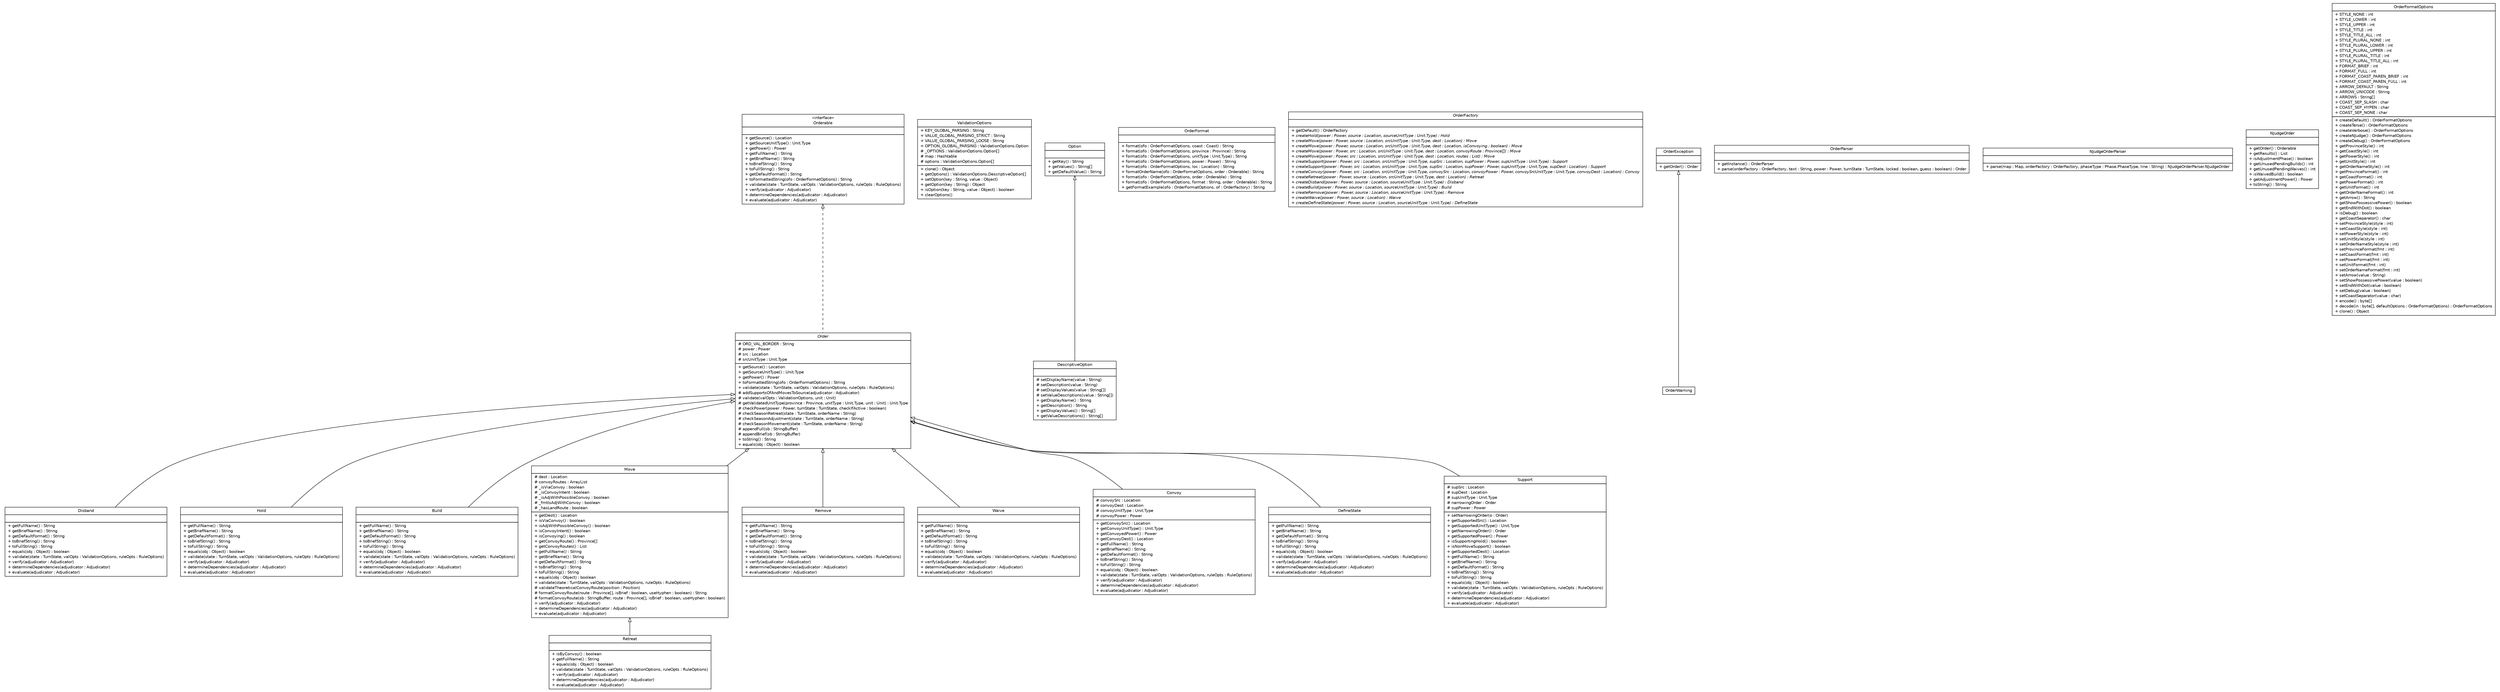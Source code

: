 #!/usr/local/bin/dot
#
# Class diagram 
# Generated by UMLGraph version 5.2 (http://www.umlgraph.org/)
#

digraph G {
	edge [fontname="Helvetica",fontsize=10,labelfontname="Helvetica",labelfontsize=10];
	node [fontname="Helvetica",fontsize=10,shape=plaintext];
	nodesep=0.25;
	ranksep=0.5;
	// dip.order.Disband
	c116 [label=<<table title="dip.order.Disband" border="0" cellborder="1" cellspacing="0" cellpadding="2" port="p" href="./Disband.html">
		<tr><td><table border="0" cellspacing="0" cellpadding="1">
<tr><td align="center" balign="center"> Disband </td></tr>
		</table></td></tr>
		<tr><td><table border="0" cellspacing="0" cellpadding="1">
<tr><td align="left" balign="left">  </td></tr>
		</table></td></tr>
		<tr><td><table border="0" cellspacing="0" cellpadding="1">
<tr><td align="left" balign="left"> + getFullName() : String </td></tr>
<tr><td align="left" balign="left"> + getBriefName() : String </td></tr>
<tr><td align="left" balign="left"> + getDefaultFormat() : String </td></tr>
<tr><td align="left" balign="left"> + toBriefString() : String </td></tr>
<tr><td align="left" balign="left"> + toFullString() : String </td></tr>
<tr><td align="left" balign="left"> + equals(obj : Object) : boolean </td></tr>
<tr><td align="left" balign="left"> + validate(state : TurnState, valOpts : ValidationOptions, ruleOpts : RuleOptions) </td></tr>
<tr><td align="left" balign="left"> + verify(adjudicator : Adjudicator) </td></tr>
<tr><td align="left" balign="left"> + determineDependencies(adjudicator : Adjudicator) </td></tr>
<tr><td align="left" balign="left"> + evaluate(adjudicator : Adjudicator) </td></tr>
		</table></td></tr>
		</table>>, fontname="Helvetica", fontcolor="black", fontsize=10.0];
	// dip.order.ValidationOptions
	c117 [label=<<table title="dip.order.ValidationOptions" border="0" cellborder="1" cellspacing="0" cellpadding="2" port="p" href="./ValidationOptions.html">
		<tr><td><table border="0" cellspacing="0" cellpadding="1">
<tr><td align="center" balign="center"> ValidationOptions </td></tr>
		</table></td></tr>
		<tr><td><table border="0" cellspacing="0" cellpadding="1">
<tr><td align="left" balign="left"> + KEY_GLOBAL_PARSING : String </td></tr>
<tr><td align="left" balign="left"> + VALUE_GLOBAL_PARSING_STRICT : String </td></tr>
<tr><td align="left" balign="left"> + VALUE_GLOBAL_PARSING_LOOSE : String </td></tr>
<tr><td align="left" balign="left"> + OPTION_GLOBAL_PARSING : ValidationOptions.Option </td></tr>
<tr><td align="left" balign="left"> # _OPTIONS : ValidationOptions.Option[] </td></tr>
<tr><td align="left" balign="left"> # map : Hashtable </td></tr>
<tr><td align="left" balign="left"> # options : ValidationOptions.Option[] </td></tr>
		</table></td></tr>
		<tr><td><table border="0" cellspacing="0" cellpadding="1">
<tr><td align="left" balign="left"> + clone() : Object </td></tr>
<tr><td align="left" balign="left"> + getOptions() : ValidationOptions.DescriptiveOption[] </td></tr>
<tr><td align="left" balign="left"> + setOption(key : String, value : Object) </td></tr>
<tr><td align="left" balign="left"> + getOption(key : String) : Object </td></tr>
<tr><td align="left" balign="left"> + isOption(key : String, value : Object) : boolean </td></tr>
<tr><td align="left" balign="left"> + clearOptions() </td></tr>
		</table></td></tr>
		</table>>, fontname="Helvetica", fontcolor="black", fontsize=10.0];
	// dip.order.ValidationOptions.Option
	c118 [label=<<table title="dip.order.ValidationOptions.Option" border="0" cellborder="1" cellspacing="0" cellpadding="2" port="p" href="./ValidationOptions.Option.html">
		<tr><td><table border="0" cellspacing="0" cellpadding="1">
<tr><td align="center" balign="center"> Option </td></tr>
		</table></td></tr>
		<tr><td><table border="0" cellspacing="0" cellpadding="1">
<tr><td align="left" balign="left">  </td></tr>
		</table></td></tr>
		<tr><td><table border="0" cellspacing="0" cellpadding="1">
<tr><td align="left" balign="left"> + getKey() : String </td></tr>
<tr><td align="left" balign="left"> + getValues() : String[] </td></tr>
<tr><td align="left" balign="left"> + getDefaultValue() : String </td></tr>
		</table></td></tr>
		</table>>, fontname="Helvetica", fontcolor="black", fontsize=10.0];
	// dip.order.ValidationOptions.DescriptiveOption
	c119 [label=<<table title="dip.order.ValidationOptions.DescriptiveOption" border="0" cellborder="1" cellspacing="0" cellpadding="2" port="p" href="./ValidationOptions.DescriptiveOption.html">
		<tr><td><table border="0" cellspacing="0" cellpadding="1">
<tr><td align="center" balign="center"> DescriptiveOption </td></tr>
		</table></td></tr>
		<tr><td><table border="0" cellspacing="0" cellpadding="1">
<tr><td align="left" balign="left">  </td></tr>
		</table></td></tr>
		<tr><td><table border="0" cellspacing="0" cellpadding="1">
<tr><td align="left" balign="left"> # setDisplayName(value : String) </td></tr>
<tr><td align="left" balign="left"> # setDescription(value : String) </td></tr>
<tr><td align="left" balign="left"> # setDisplayValues(value : String[]) </td></tr>
<tr><td align="left" balign="left"> # setValueDescriptions(value : String[]) </td></tr>
<tr><td align="left" balign="left"> + getDisplayName() : String </td></tr>
<tr><td align="left" balign="left"> + getDescription() : String </td></tr>
<tr><td align="left" balign="left"> + getDisplayValues() : String[] </td></tr>
<tr><td align="left" balign="left"> + getValueDescriptions() : String[] </td></tr>
		</table></td></tr>
		</table>>, fontname="Helvetica", fontcolor="black", fontsize=10.0];
	// dip.order.OrderFormat
	c120 [label=<<table title="dip.order.OrderFormat" border="0" cellborder="1" cellspacing="0" cellpadding="2" port="p" href="./OrderFormat.html">
		<tr><td><table border="0" cellspacing="0" cellpadding="1">
<tr><td align="center" balign="center"> OrderFormat </td></tr>
		</table></td></tr>
		<tr><td><table border="0" cellspacing="0" cellpadding="1">
<tr><td align="left" balign="left">  </td></tr>
		</table></td></tr>
		<tr><td><table border="0" cellspacing="0" cellpadding="1">
<tr><td align="left" balign="left"> + format(ofo : OrderFormatOptions, coast : Coast) : String </td></tr>
<tr><td align="left" balign="left"> + format(ofo : OrderFormatOptions, province : Province) : String </td></tr>
<tr><td align="left" balign="left"> + format(ofo : OrderFormatOptions, unitType : Unit.Type) : String </td></tr>
<tr><td align="left" balign="left"> + format(ofo : OrderFormatOptions, power : Power) : String </td></tr>
<tr><td align="left" balign="left"> + format(ofo : OrderFormatOptions, loc : Location) : String </td></tr>
<tr><td align="left" balign="left"> + formatOrderName(ofo : OrderFormatOptions, order : Orderable) : String </td></tr>
<tr><td align="left" balign="left"> + format(ofo : OrderFormatOptions, order : Orderable) : String </td></tr>
<tr><td align="left" balign="left"> + format(ofo : OrderFormatOptions, format : String, order : Orderable) : String </td></tr>
<tr><td align="left" balign="left"> + getFormatExample(ofo : OrderFormatOptions, of : OrderFactory) : String </td></tr>
		</table></td></tr>
		</table>>, fontname="Helvetica", fontcolor="black", fontsize=10.0];
	// dip.order.Hold
	c121 [label=<<table title="dip.order.Hold" border="0" cellborder="1" cellspacing="0" cellpadding="2" port="p" href="./Hold.html">
		<tr><td><table border="0" cellspacing="0" cellpadding="1">
<tr><td align="center" balign="center"> Hold </td></tr>
		</table></td></tr>
		<tr><td><table border="0" cellspacing="0" cellpadding="1">
<tr><td align="left" balign="left">  </td></tr>
		</table></td></tr>
		<tr><td><table border="0" cellspacing="0" cellpadding="1">
<tr><td align="left" balign="left"> + getFullName() : String </td></tr>
<tr><td align="left" balign="left"> + getBriefName() : String </td></tr>
<tr><td align="left" balign="left"> + getDefaultFormat() : String </td></tr>
<tr><td align="left" balign="left"> + toBriefString() : String </td></tr>
<tr><td align="left" balign="left"> + toFullString() : String </td></tr>
<tr><td align="left" balign="left"> + equals(obj : Object) : boolean </td></tr>
<tr><td align="left" balign="left"> + validate(state : TurnState, valOpts : ValidationOptions, ruleOpts : RuleOptions) </td></tr>
<tr><td align="left" balign="left"> + verify(adjudicator : Adjudicator) </td></tr>
<tr><td align="left" balign="left"> + determineDependencies(adjudicator : Adjudicator) </td></tr>
<tr><td align="left" balign="left"> + evaluate(adjudicator : Adjudicator) </td></tr>
		</table></td></tr>
		</table>>, fontname="Helvetica", fontcolor="black", fontsize=10.0];
	// dip.order.Order
	c122 [label=<<table title="dip.order.Order" border="0" cellborder="1" cellspacing="0" cellpadding="2" port="p" href="./Order.html">
		<tr><td><table border="0" cellspacing="0" cellpadding="1">
<tr><td align="center" balign="center"><font face="Helvetica-Oblique"> Order </font></td></tr>
		</table></td></tr>
		<tr><td><table border="0" cellspacing="0" cellpadding="1">
<tr><td align="left" balign="left"> # ORD_VAL_BORDER : String </td></tr>
<tr><td align="left" balign="left"> # power : Power </td></tr>
<tr><td align="left" balign="left"> # src : Location </td></tr>
<tr><td align="left" balign="left"> # srcUnitType : Unit.Type </td></tr>
		</table></td></tr>
		<tr><td><table border="0" cellspacing="0" cellpadding="1">
<tr><td align="left" balign="left"> + getSource() : Location </td></tr>
<tr><td align="left" balign="left"> + getSourceUnitType() : Unit.Type </td></tr>
<tr><td align="left" balign="left"> + getPower() : Power </td></tr>
<tr><td align="left" balign="left"> + toFormattedString(ofo : OrderFormatOptions) : String </td></tr>
<tr><td align="left" balign="left"> + validate(state : TurnState, valOpts : ValidationOptions, ruleOpts : RuleOptions) </td></tr>
<tr><td align="left" balign="left"> # addSupportsOfAndMovesToSource(adjudicator : Adjudicator) </td></tr>
<tr><td align="left" balign="left"> # validate(valOpts : ValidationOptions, unit : Unit) </td></tr>
<tr><td align="left" balign="left"> # getValidatedUnitType(province : Province, unitType : Unit.Type, unit : Unit) : Unit.Type </td></tr>
<tr><td align="left" balign="left"> # checkPower(power : Power, turnState : TurnState, checkIfActive : boolean) </td></tr>
<tr><td align="left" balign="left"> # checkSeasonRetreat(state : TurnState, orderName : String) </td></tr>
<tr><td align="left" balign="left"> # checkSeasonAdjustment(state : TurnState, orderName : String) </td></tr>
<tr><td align="left" balign="left"> # checkSeasonMovement(state : TurnState, orderName : String) </td></tr>
<tr><td align="left" balign="left"> # appendFull(sb : StringBuffer) </td></tr>
<tr><td align="left" balign="left"> # appendBrief(sb : StringBuffer) </td></tr>
<tr><td align="left" balign="left"> + toString() : String </td></tr>
<tr><td align="left" balign="left"> + equals(obj : Object) : boolean </td></tr>
		</table></td></tr>
		</table>>, fontname="Helvetica", fontcolor="black", fontsize=10.0];
	// dip.order.OrderFactory
	c123 [label=<<table title="dip.order.OrderFactory" border="0" cellborder="1" cellspacing="0" cellpadding="2" port="p" href="./OrderFactory.html">
		<tr><td><table border="0" cellspacing="0" cellpadding="1">
<tr><td align="center" balign="center"><font face="Helvetica-Oblique"> OrderFactory </font></td></tr>
		</table></td></tr>
		<tr><td><table border="0" cellspacing="0" cellpadding="1">
<tr><td align="left" balign="left">  </td></tr>
		</table></td></tr>
		<tr><td><table border="0" cellspacing="0" cellpadding="1">
<tr><td align="left" balign="left"> + getDefault() : OrderFactory </td></tr>
<tr><td align="left" balign="left"><font face="Helvetica-Oblique" point-size="10.0"> + createHold(power : Power, source : Location, sourceUnitType : Unit.Type) : Hold </font></td></tr>
<tr><td align="left" balign="left"><font face="Helvetica-Oblique" point-size="10.0"> + createMove(power : Power, source : Location, srcUnitType : Unit.Type, dest : Location) : Move </font></td></tr>
<tr><td align="left" balign="left"><font face="Helvetica-Oblique" point-size="10.0"> + createMove(power : Power, source : Location, srcUnitType : Unit.Type, dest : Location, isConvoying : boolean) : Move </font></td></tr>
<tr><td align="left" balign="left"><font face="Helvetica-Oblique" point-size="10.0"> + createMove(power : Power, src : Location, srcUnitType : Unit.Type, dest : Location, convoyRoute : Province[]) : Move </font></td></tr>
<tr><td align="left" balign="left"><font face="Helvetica-Oblique" point-size="10.0"> + createMove(power : Power, src : Location, srcUnitType : Unit.Type, dest : Location, routes : List) : Move </font></td></tr>
<tr><td align="left" balign="left"><font face="Helvetica-Oblique" point-size="10.0"> + createSupport(power : Power, src : Location, srcUnitType : Unit.Type, supSrc : Location, supPower : Power, supUnitType : Unit.Type) : Support </font></td></tr>
<tr><td align="left" balign="left"><font face="Helvetica-Oblique" point-size="10.0"> + createSupport(power : Power, src : Location, srcUnitType : Unit.Type, supSrc : Location, supPower : Power, supUnitType : Unit.Type, supDest : Location) : Support </font></td></tr>
<tr><td align="left" balign="left"><font face="Helvetica-Oblique" point-size="10.0"> + createConvoy(power : Power, src : Location, srcUnitType : Unit.Type, convoySrc : Location, convoyPower : Power, convoySrcUnitType : Unit.Type, convoyDest : Location) : Convoy </font></td></tr>
<tr><td align="left" balign="left"><font face="Helvetica-Oblique" point-size="10.0"> + createRetreat(power : Power, source : Location, srcUnitType : Unit.Type, dest : Location) : Retreat </font></td></tr>
<tr><td align="left" balign="left"><font face="Helvetica-Oblique" point-size="10.0"> + createDisband(power : Power, source : Location, sourceUnitType : Unit.Type) : Disband </font></td></tr>
<tr><td align="left" balign="left"><font face="Helvetica-Oblique" point-size="10.0"> + createBuild(power : Power, source : Location, sourceUnitType : Unit.Type) : Build </font></td></tr>
<tr><td align="left" balign="left"><font face="Helvetica-Oblique" point-size="10.0"> + createRemove(power : Power, source : Location, sourceUnitType : Unit.Type) : Remove </font></td></tr>
<tr><td align="left" balign="left"><font face="Helvetica-Oblique" point-size="10.0"> + createWaive(power : Power, source : Location) : Waive </font></td></tr>
<tr><td align="left" balign="left"><font face="Helvetica-Oblique" point-size="10.0"> + createDefineState(power : Power, source : Location, sourceUnitType : Unit.Type) : DefineState </font></td></tr>
		</table></td></tr>
		</table>>, fontname="Helvetica", fontcolor="black", fontsize=10.0];
	// dip.order.Build
	c124 [label=<<table title="dip.order.Build" border="0" cellborder="1" cellspacing="0" cellpadding="2" port="p" href="./Build.html">
		<tr><td><table border="0" cellspacing="0" cellpadding="1">
<tr><td align="center" balign="center"> Build </td></tr>
		</table></td></tr>
		<tr><td><table border="0" cellspacing="0" cellpadding="1">
<tr><td align="left" balign="left">  </td></tr>
		</table></td></tr>
		<tr><td><table border="0" cellspacing="0" cellpadding="1">
<tr><td align="left" balign="left"> + getFullName() : String </td></tr>
<tr><td align="left" balign="left"> + getBriefName() : String </td></tr>
<tr><td align="left" balign="left"> + getDefaultFormat() : String </td></tr>
<tr><td align="left" balign="left"> + toBriefString() : String </td></tr>
<tr><td align="left" balign="left"> + toFullString() : String </td></tr>
<tr><td align="left" balign="left"> + equals(obj : Object) : boolean </td></tr>
<tr><td align="left" balign="left"> + validate(state : TurnState, valOpts : ValidationOptions, ruleOpts : RuleOptions) </td></tr>
<tr><td align="left" balign="left"> + verify(adjudicator : Adjudicator) </td></tr>
<tr><td align="left" balign="left"> + determineDependencies(adjudicator : Adjudicator) </td></tr>
<tr><td align="left" balign="left"> + evaluate(adjudicator : Adjudicator) </td></tr>
		</table></td></tr>
		</table>>, fontname="Helvetica", fontcolor="black", fontsize=10.0];
	// dip.order.OrderException
	c125 [label=<<table title="dip.order.OrderException" border="0" cellborder="1" cellspacing="0" cellpadding="2" port="p" href="./OrderException.html">
		<tr><td><table border="0" cellspacing="0" cellpadding="1">
<tr><td align="center" balign="center"> OrderException </td></tr>
		</table></td></tr>
		<tr><td><table border="0" cellspacing="0" cellpadding="1">
<tr><td align="left" balign="left">  </td></tr>
		</table></td></tr>
		<tr><td><table border="0" cellspacing="0" cellpadding="1">
<tr><td align="left" balign="left"> + getOrder() : Order </td></tr>
		</table></td></tr>
		</table>>, fontname="Helvetica", fontcolor="black", fontsize=10.0];
	// dip.order.OrderParser
	c126 [label=<<table title="dip.order.OrderParser" border="0" cellborder="1" cellspacing="0" cellpadding="2" port="p" href="./OrderParser.html">
		<tr><td><table border="0" cellspacing="0" cellpadding="1">
<tr><td align="center" balign="center"> OrderParser </td></tr>
		</table></td></tr>
		<tr><td><table border="0" cellspacing="0" cellpadding="1">
<tr><td align="left" balign="left">  </td></tr>
		</table></td></tr>
		<tr><td><table border="0" cellspacing="0" cellpadding="1">
<tr><td align="left" balign="left"> + getInstance() : OrderParser </td></tr>
<tr><td align="left" balign="left"> + parse(orderFactory : OrderFactory, text : String, power : Power, turnState : TurnState, locked : boolean, guess : boolean) : Order </td></tr>
		</table></td></tr>
		</table>>, fontname="Helvetica", fontcolor="black", fontsize=10.0];
	// dip.order.NJudgeOrderParser
	c127 [label=<<table title="dip.order.NJudgeOrderParser" border="0" cellborder="1" cellspacing="0" cellpadding="2" port="p" href="./NJudgeOrderParser.html">
		<tr><td><table border="0" cellspacing="0" cellpadding="1">
<tr><td align="center" balign="center"> NJudgeOrderParser </td></tr>
		</table></td></tr>
		<tr><td><table border="0" cellspacing="0" cellpadding="1">
<tr><td align="left" balign="left">  </td></tr>
		</table></td></tr>
		<tr><td><table border="0" cellspacing="0" cellpadding="1">
<tr><td align="left" balign="left"> + parse(map : Map, orderFactory : OrderFactory, phaseType : Phase.PhaseType, line : String) : NJudgeOrderParser.NJudgeOrder </td></tr>
		</table></td></tr>
		</table>>, fontname="Helvetica", fontcolor="black", fontsize=10.0];
	// dip.order.NJudgeOrderParser.NJudgeOrder
	c128 [label=<<table title="dip.order.NJudgeOrderParser.NJudgeOrder" border="0" cellborder="1" cellspacing="0" cellpadding="2" port="p" href="./NJudgeOrderParser.NJudgeOrder.html">
		<tr><td><table border="0" cellspacing="0" cellpadding="1">
<tr><td align="center" balign="center"> NJudgeOrder </td></tr>
		</table></td></tr>
		<tr><td><table border="0" cellspacing="0" cellpadding="1">
<tr><td align="left" balign="left">  </td></tr>
		</table></td></tr>
		<tr><td><table border="0" cellspacing="0" cellpadding="1">
<tr><td align="left" balign="left"> + getOrder() : Orderable </td></tr>
<tr><td align="left" balign="left"> + getResults() : List </td></tr>
<tr><td align="left" balign="left"> + isAdjustmentPhase() : boolean </td></tr>
<tr><td align="left" balign="left"> + getUnusedPendingBuilds() : int </td></tr>
<tr><td align="left" balign="left"> + getUnusedPendingWaives() : int </td></tr>
<tr><td align="left" balign="left"> + isWaivedBuild() : boolean </td></tr>
<tr><td align="left" balign="left"> + getAdjustmentPower() : Power </td></tr>
<tr><td align="left" balign="left"> + toString() : String </td></tr>
		</table></td></tr>
		</table>>, fontname="Helvetica", fontcolor="black", fontsize=10.0];
	// dip.order.Orderable
	c129 [label=<<table title="dip.order.Orderable" border="0" cellborder="1" cellspacing="0" cellpadding="2" port="p" href="./Orderable.html">
		<tr><td><table border="0" cellspacing="0" cellpadding="1">
<tr><td align="center" balign="center"> &#171;interface&#187; </td></tr>
<tr><td align="center" balign="center"> Orderable </td></tr>
		</table></td></tr>
		<tr><td><table border="0" cellspacing="0" cellpadding="1">
<tr><td align="left" balign="left">  </td></tr>
		</table></td></tr>
		<tr><td><table border="0" cellspacing="0" cellpadding="1">
<tr><td align="left" balign="left"> + getSource() : Location </td></tr>
<tr><td align="left" balign="left"> + getSourceUnitType() : Unit.Type </td></tr>
<tr><td align="left" balign="left"> + getPower() : Power </td></tr>
<tr><td align="left" balign="left"> + getFullName() : String </td></tr>
<tr><td align="left" balign="left"> + getBriefName() : String </td></tr>
<tr><td align="left" balign="left"> + toBriefString() : String </td></tr>
<tr><td align="left" balign="left"> + toFullString() : String </td></tr>
<tr><td align="left" balign="left"> + getDefaultFormat() : String </td></tr>
<tr><td align="left" balign="left"> + toFormattedString(ofo : OrderFormatOptions) : String </td></tr>
<tr><td align="left" balign="left"> + validate(state : TurnState, valOpts : ValidationOptions, ruleOpts : RuleOptions) </td></tr>
<tr><td align="left" balign="left"> + verify(adjudicator : Adjudicator) </td></tr>
<tr><td align="left" balign="left"> + determineDependencies(adjudicator : Adjudicator) </td></tr>
<tr><td align="left" balign="left"> + evaluate(adjudicator : Adjudicator) </td></tr>
		</table></td></tr>
		</table>>, fontname="Helvetica", fontcolor="black", fontsize=10.0];
	// dip.order.Move
	c130 [label=<<table title="dip.order.Move" border="0" cellborder="1" cellspacing="0" cellpadding="2" port="p" href="./Move.html">
		<tr><td><table border="0" cellspacing="0" cellpadding="1">
<tr><td align="center" balign="center"> Move </td></tr>
		</table></td></tr>
		<tr><td><table border="0" cellspacing="0" cellpadding="1">
<tr><td align="left" balign="left"> # dest : Location </td></tr>
<tr><td align="left" balign="left"> # convoyRoutes : ArrayList </td></tr>
<tr><td align="left" balign="left"> # _isViaConvoy : boolean </td></tr>
<tr><td align="left" balign="left"> # _isConvoyIntent : boolean </td></tr>
<tr><td align="left" balign="left"> # _isAdjWithPossibleConvoy : boolean </td></tr>
<tr><td align="left" balign="left"> # _fmtIsAdjWithConvoy : boolean </td></tr>
<tr><td align="left" balign="left"> # _hasLandRoute : boolean </td></tr>
		</table></td></tr>
		<tr><td><table border="0" cellspacing="0" cellpadding="1">
<tr><td align="left" balign="left"> + getDest() : Location </td></tr>
<tr><td align="left" balign="left"> + isViaConvoy() : boolean </td></tr>
<tr><td align="left" balign="left"> + isAdjWithPossibleConvoy() : boolean </td></tr>
<tr><td align="left" balign="left"> + isConvoyIntent() : boolean </td></tr>
<tr><td align="left" balign="left"> + isConvoying() : boolean </td></tr>
<tr><td align="left" balign="left"> + getConvoyRoute() : Province[] </td></tr>
<tr><td align="left" balign="left"> + getConvoyRoutes() : List </td></tr>
<tr><td align="left" balign="left"> + getFullName() : String </td></tr>
<tr><td align="left" balign="left"> + getBriefName() : String </td></tr>
<tr><td align="left" balign="left"> + getDefaultFormat() : String </td></tr>
<tr><td align="left" balign="left"> + toBriefString() : String </td></tr>
<tr><td align="left" balign="left"> + toFullString() : String </td></tr>
<tr><td align="left" balign="left"> + equals(obj : Object) : boolean </td></tr>
<tr><td align="left" balign="left"> + validate(state : TurnState, valOpts : ValidationOptions, ruleOpts : RuleOptions) </td></tr>
<tr><td align="left" balign="left"> # validateTheoreticalConvoyRoute(position : Position) </td></tr>
<tr><td align="left" balign="left"> # formatConvoyRoute(route : Province[], isBrief : boolean, useHyphen : boolean) : String </td></tr>
<tr><td align="left" balign="left"> # formatConvoyRoute(sb : StringBuffer, route : Province[], isBrief : boolean, useHyphen : boolean) </td></tr>
<tr><td align="left" balign="left"> + verify(adjudicator : Adjudicator) </td></tr>
<tr><td align="left" balign="left"> + determineDependencies(adjudicator : Adjudicator) </td></tr>
<tr><td align="left" balign="left"> + evaluate(adjudicator : Adjudicator) </td></tr>
		</table></td></tr>
		</table>>, fontname="Helvetica", fontcolor="black", fontsize=10.0];
	// dip.order.Remove
	c131 [label=<<table title="dip.order.Remove" border="0" cellborder="1" cellspacing="0" cellpadding="2" port="p" href="./Remove.html">
		<tr><td><table border="0" cellspacing="0" cellpadding="1">
<tr><td align="center" balign="center"> Remove </td></tr>
		</table></td></tr>
		<tr><td><table border="0" cellspacing="0" cellpadding="1">
<tr><td align="left" balign="left">  </td></tr>
		</table></td></tr>
		<tr><td><table border="0" cellspacing="0" cellpadding="1">
<tr><td align="left" balign="left"> + getFullName() : String </td></tr>
<tr><td align="left" balign="left"> + getBriefName() : String </td></tr>
<tr><td align="left" balign="left"> + getDefaultFormat() : String </td></tr>
<tr><td align="left" balign="left"> + toBriefString() : String </td></tr>
<tr><td align="left" balign="left"> + toFullString() : String </td></tr>
<tr><td align="left" balign="left"> + equals(obj : Object) : boolean </td></tr>
<tr><td align="left" balign="left"> + validate(state : TurnState, valOpts : ValidationOptions, ruleOpts : RuleOptions) </td></tr>
<tr><td align="left" balign="left"> + verify(adjudicator : Adjudicator) </td></tr>
<tr><td align="left" balign="left"> + determineDependencies(adjudicator : Adjudicator) </td></tr>
<tr><td align="left" balign="left"> + evaluate(adjudicator : Adjudicator) </td></tr>
		</table></td></tr>
		</table>>, fontname="Helvetica", fontcolor="black", fontsize=10.0];
	// dip.order.Waive
	c132 [label=<<table title="dip.order.Waive" border="0" cellborder="1" cellspacing="0" cellpadding="2" port="p" href="./Waive.html">
		<tr><td><table border="0" cellspacing="0" cellpadding="1">
<tr><td align="center" balign="center"> Waive </td></tr>
		</table></td></tr>
		<tr><td><table border="0" cellspacing="0" cellpadding="1">
<tr><td align="left" balign="left">  </td></tr>
		</table></td></tr>
		<tr><td><table border="0" cellspacing="0" cellpadding="1">
<tr><td align="left" balign="left"> + getFullName() : String </td></tr>
<tr><td align="left" balign="left"> + getBriefName() : String </td></tr>
<tr><td align="left" balign="left"> + getDefaultFormat() : String </td></tr>
<tr><td align="left" balign="left"> + toBriefString() : String </td></tr>
<tr><td align="left" balign="left"> + toFullString() : String </td></tr>
<tr><td align="left" balign="left"> + equals(obj : Object) : boolean </td></tr>
<tr><td align="left" balign="left"> + validate(state : TurnState, valOpts : ValidationOptions, ruleOpts : RuleOptions) </td></tr>
<tr><td align="left" balign="left"> + verify(adjudicator : Adjudicator) </td></tr>
<tr><td align="left" balign="left"> + determineDependencies(adjudicator : Adjudicator) </td></tr>
<tr><td align="left" balign="left"> + evaluate(adjudicator : Adjudicator) </td></tr>
		</table></td></tr>
		</table>>, fontname="Helvetica", fontcolor="black", fontsize=10.0];
	// dip.order.OrderWarning
	c133 [label=<<table title="dip.order.OrderWarning" border="0" cellborder="1" cellspacing="0" cellpadding="2" port="p" href="./OrderWarning.html">
		<tr><td><table border="0" cellspacing="0" cellpadding="1">
<tr><td align="center" balign="center"> OrderWarning </td></tr>
		</table></td></tr>
		</table>>, fontname="Helvetica", fontcolor="black", fontsize=10.0];
	// dip.order.OrderFormatOptions
	c134 [label=<<table title="dip.order.OrderFormatOptions" border="0" cellborder="1" cellspacing="0" cellpadding="2" port="p" href="./OrderFormatOptions.html">
		<tr><td><table border="0" cellspacing="0" cellpadding="1">
<tr><td align="center" balign="center"> OrderFormatOptions </td></tr>
		</table></td></tr>
		<tr><td><table border="0" cellspacing="0" cellpadding="1">
<tr><td align="left" balign="left"> + STYLE_NONE : int </td></tr>
<tr><td align="left" balign="left"> + STYLE_LOWER : int </td></tr>
<tr><td align="left" balign="left"> + STYLE_UPPER : int </td></tr>
<tr><td align="left" balign="left"> + STYLE_TITLE : int </td></tr>
<tr><td align="left" balign="left"> + STYLE_TITLE_ALL : int </td></tr>
<tr><td align="left" balign="left"> + STYLE_PLURAL_NONE : int </td></tr>
<tr><td align="left" balign="left"> + STYLE_PLURAL_LOWER : int </td></tr>
<tr><td align="left" balign="left"> + STYLE_PLURAL_UPPER : int </td></tr>
<tr><td align="left" balign="left"> + STYLE_PLURAL_TITLE : int </td></tr>
<tr><td align="left" balign="left"> + STYLE_PLURAL_TITLE_ALL : int </td></tr>
<tr><td align="left" balign="left"> + FORMAT_BRIEF : int </td></tr>
<tr><td align="left" balign="left"> + FORMAT_FULL : int </td></tr>
<tr><td align="left" balign="left"> + FORMAT_COAST_PAREN_BRIEF : int </td></tr>
<tr><td align="left" balign="left"> + FORMAT_COAST_PAREN_FULL : int </td></tr>
<tr><td align="left" balign="left"> + ARROW_DEFAULT : String </td></tr>
<tr><td align="left" balign="left"> + ARROW_UNICODE : String </td></tr>
<tr><td align="left" balign="left"> + ARROWS : String[] </td></tr>
<tr><td align="left" balign="left"> + COAST_SEP_SLASH : char </td></tr>
<tr><td align="left" balign="left"> + COAST_SEP_HYPEN : char </td></tr>
<tr><td align="left" balign="left"> + COAST_SEP_NONE : char </td></tr>
		</table></td></tr>
		<tr><td><table border="0" cellspacing="0" cellpadding="1">
<tr><td align="left" balign="left"> + createDefault() : OrderFormatOptions </td></tr>
<tr><td align="left" balign="left"> + createTerse() : OrderFormatOptions </td></tr>
<tr><td align="left" balign="left"> + createVerbose() : OrderFormatOptions </td></tr>
<tr><td align="left" balign="left"> + createNJudge() : OrderFormatOptions </td></tr>
<tr><td align="left" balign="left"> + createDebug() : OrderFormatOptions </td></tr>
<tr><td align="left" balign="left"> + getProvinceStyle() : int </td></tr>
<tr><td align="left" balign="left"> + getCoastStyle() : int </td></tr>
<tr><td align="left" balign="left"> + getPowerStyle() : int </td></tr>
<tr><td align="left" balign="left"> + getUnitStyle() : int </td></tr>
<tr><td align="left" balign="left"> + getOrderNameStyle() : int </td></tr>
<tr><td align="left" balign="left"> + getProvinceFormat() : int </td></tr>
<tr><td align="left" balign="left"> + getCoastFormat() : int </td></tr>
<tr><td align="left" balign="left"> + getPowerFormat() : int </td></tr>
<tr><td align="left" balign="left"> + getUnitFormat() : int </td></tr>
<tr><td align="left" balign="left"> + getOrderNameFormat() : int </td></tr>
<tr><td align="left" balign="left"> + getArrow() : String </td></tr>
<tr><td align="left" balign="left"> + getShowPossessivePower() : boolean </td></tr>
<tr><td align="left" balign="left"> + getEndWithDot() : boolean </td></tr>
<tr><td align="left" balign="left"> + isDebug() : boolean </td></tr>
<tr><td align="left" balign="left"> + getCoastSeparator() : char </td></tr>
<tr><td align="left" balign="left"> + setProvinceStyle(style : int) </td></tr>
<tr><td align="left" balign="left"> + setCoastStyle(style : int) </td></tr>
<tr><td align="left" balign="left"> + setPowerStyle(style : int) </td></tr>
<tr><td align="left" balign="left"> + setUnitStyle(style : int) </td></tr>
<tr><td align="left" balign="left"> + setOrderNameStyle(style : int) </td></tr>
<tr><td align="left" balign="left"> + setProvinceFormat(fmt : int) </td></tr>
<tr><td align="left" balign="left"> + setCoastFormat(fmt : int) </td></tr>
<tr><td align="left" balign="left"> + setPowerFormat(fmt : int) </td></tr>
<tr><td align="left" balign="left"> + setUnitFormat(fmt : int) </td></tr>
<tr><td align="left" balign="left"> + setOrderNameFormat(fmt : int) </td></tr>
<tr><td align="left" balign="left"> + setArrow(value : String) </td></tr>
<tr><td align="left" balign="left"> + setShowPossessivePower(value : boolean) </td></tr>
<tr><td align="left" balign="left"> + setEndWithDot(value : boolean) </td></tr>
<tr><td align="left" balign="left"> + setDebug(value : boolean) </td></tr>
<tr><td align="left" balign="left"> + setCoastSeparator(value : char) </td></tr>
<tr><td align="left" balign="left"> + encode() : byte[] </td></tr>
<tr><td align="left" balign="left"> + decode(in : byte[], defaultOptions : OrderFormatOptions) : OrderFormatOptions </td></tr>
<tr><td align="left" balign="left"> + clone() : Object </td></tr>
		</table></td></tr>
		</table>>, fontname="Helvetica", fontcolor="black", fontsize=10.0];
	// dip.order.Convoy
	c135 [label=<<table title="dip.order.Convoy" border="0" cellborder="1" cellspacing="0" cellpadding="2" port="p" href="./Convoy.html">
		<tr><td><table border="0" cellspacing="0" cellpadding="1">
<tr><td align="center" balign="center"> Convoy </td></tr>
		</table></td></tr>
		<tr><td><table border="0" cellspacing="0" cellpadding="1">
<tr><td align="left" balign="left"> # convoySrc : Location </td></tr>
<tr><td align="left" balign="left"> # convoyDest : Location </td></tr>
<tr><td align="left" balign="left"> # convoyUnitType : Unit.Type </td></tr>
<tr><td align="left" balign="left"> # convoyPower : Power </td></tr>
		</table></td></tr>
		<tr><td><table border="0" cellspacing="0" cellpadding="1">
<tr><td align="left" balign="left"> + getConvoySrc() : Location </td></tr>
<tr><td align="left" balign="left"> + getConvoyUnitType() : Unit.Type </td></tr>
<tr><td align="left" balign="left"> + getConvoyedPower() : Power </td></tr>
<tr><td align="left" balign="left"> + getConvoyDest() : Location </td></tr>
<tr><td align="left" balign="left"> + getFullName() : String </td></tr>
<tr><td align="left" balign="left"> + getBriefName() : String </td></tr>
<tr><td align="left" balign="left"> + getDefaultFormat() : String </td></tr>
<tr><td align="left" balign="left"> + toBriefString() : String </td></tr>
<tr><td align="left" balign="left"> + toFullString() : String </td></tr>
<tr><td align="left" balign="left"> + equals(obj : Object) : boolean </td></tr>
<tr><td align="left" balign="left"> + validate(state : TurnState, valOpts : ValidationOptions, ruleOpts : RuleOptions) </td></tr>
<tr><td align="left" balign="left"> + verify(adjudicator : Adjudicator) </td></tr>
<tr><td align="left" balign="left"> + determineDependencies(adjudicator : Adjudicator) </td></tr>
<tr><td align="left" balign="left"> + evaluate(adjudicator : Adjudicator) </td></tr>
		</table></td></tr>
		</table>>, fontname="Helvetica", fontcolor="black", fontsize=10.0];
	// dip.order.DefineState
	c136 [label=<<table title="dip.order.DefineState" border="0" cellborder="1" cellspacing="0" cellpadding="2" port="p" href="./DefineState.html">
		<tr><td><table border="0" cellspacing="0" cellpadding="1">
<tr><td align="center" balign="center"> DefineState </td></tr>
		</table></td></tr>
		<tr><td><table border="0" cellspacing="0" cellpadding="1">
<tr><td align="left" balign="left">  </td></tr>
		</table></td></tr>
		<tr><td><table border="0" cellspacing="0" cellpadding="1">
<tr><td align="left" balign="left"> + getFullName() : String </td></tr>
<tr><td align="left" balign="left"> + getBriefName() : String </td></tr>
<tr><td align="left" balign="left"> + getDefaultFormat() : String </td></tr>
<tr><td align="left" balign="left"> + toBriefString() : String </td></tr>
<tr><td align="left" balign="left"> + toFullString() : String </td></tr>
<tr><td align="left" balign="left"> + equals(obj : Object) : boolean </td></tr>
<tr><td align="left" balign="left"> + validate(state : TurnState, valOpts : ValidationOptions, ruleOpts : RuleOptions) </td></tr>
<tr><td align="left" balign="left"> + verify(adjudicator : Adjudicator) </td></tr>
<tr><td align="left" balign="left"> + determineDependencies(adjudicator : Adjudicator) </td></tr>
<tr><td align="left" balign="left"> + evaluate(adjudicator : Adjudicator) </td></tr>
		</table></td></tr>
		</table>>, fontname="Helvetica", fontcolor="black", fontsize=10.0];
	// dip.order.Support
	c137 [label=<<table title="dip.order.Support" border="0" cellborder="1" cellspacing="0" cellpadding="2" port="p" href="./Support.html">
		<tr><td><table border="0" cellspacing="0" cellpadding="1">
<tr><td align="center" balign="center"> Support </td></tr>
		</table></td></tr>
		<tr><td><table border="0" cellspacing="0" cellpadding="1">
<tr><td align="left" balign="left"> # supSrc : Location </td></tr>
<tr><td align="left" balign="left"> # supDest : Location </td></tr>
<tr><td align="left" balign="left"> # supUnitType : Unit.Type </td></tr>
<tr><td align="left" balign="left"> # narrowingOrder : Order </td></tr>
<tr><td align="left" balign="left"> # supPower : Power </td></tr>
		</table></td></tr>
		<tr><td><table border="0" cellspacing="0" cellpadding="1">
<tr><td align="left" balign="left"> + setNarrowingOrder(o : Order) </td></tr>
<tr><td align="left" balign="left"> + getSupportedSrc() : Location </td></tr>
<tr><td align="left" balign="left"> + getSupportedUnitType() : Unit.Type </td></tr>
<tr><td align="left" balign="left"> + getNarrowingOrder() : Order </td></tr>
<tr><td align="left" balign="left"> + getSupportedPower() : Power </td></tr>
<tr><td align="left" balign="left"> + isSupportingHold() : boolean </td></tr>
<tr><td align="left" balign="left"> + isNonMoveSupport() : boolean </td></tr>
<tr><td align="left" balign="left"> + getSupportedDest() : Location </td></tr>
<tr><td align="left" balign="left"> + getFullName() : String </td></tr>
<tr><td align="left" balign="left"> + getBriefName() : String </td></tr>
<tr><td align="left" balign="left"> + getDefaultFormat() : String </td></tr>
<tr><td align="left" balign="left"> + toBriefString() : String </td></tr>
<tr><td align="left" balign="left"> + toFullString() : String </td></tr>
<tr><td align="left" balign="left"> + equals(obj : Object) : boolean </td></tr>
<tr><td align="left" balign="left"> + validate(state : TurnState, valOpts : ValidationOptions, ruleOpts : RuleOptions) </td></tr>
<tr><td align="left" balign="left"> + verify(adjudicator : Adjudicator) </td></tr>
<tr><td align="left" balign="left"> + determineDependencies(adjudicator : Adjudicator) </td></tr>
<tr><td align="left" balign="left"> + evaluate(adjudicator : Adjudicator) </td></tr>
		</table></td></tr>
		</table>>, fontname="Helvetica", fontcolor="black", fontsize=10.0];
	// dip.order.Retreat
	c138 [label=<<table title="dip.order.Retreat" border="0" cellborder="1" cellspacing="0" cellpadding="2" port="p" href="./Retreat.html">
		<tr><td><table border="0" cellspacing="0" cellpadding="1">
<tr><td align="center" balign="center"> Retreat </td></tr>
		</table></td></tr>
		<tr><td><table border="0" cellspacing="0" cellpadding="1">
<tr><td align="left" balign="left">  </td></tr>
		</table></td></tr>
		<tr><td><table border="0" cellspacing="0" cellpadding="1">
<tr><td align="left" balign="left"> + isByConvoy() : boolean </td></tr>
<tr><td align="left" balign="left"> + getFullName() : String </td></tr>
<tr><td align="left" balign="left"> + equals(obj : Object) : boolean </td></tr>
<tr><td align="left" balign="left"> + validate(state : TurnState, valOpts : ValidationOptions, ruleOpts : RuleOptions) </td></tr>
<tr><td align="left" balign="left"> + verify(adjudicator : Adjudicator) </td></tr>
<tr><td align="left" balign="left"> + determineDependencies(adjudicator : Adjudicator) </td></tr>
<tr><td align="left" balign="left"> + evaluate(adjudicator : Adjudicator) </td></tr>
		</table></td></tr>
		</table>>, fontname="Helvetica", fontcolor="black", fontsize=10.0];
	//dip.order.Disband extends dip.order.Order
	c122:p -> c116:p [dir=back,arrowtail=empty];
	//dip.order.ValidationOptions.DescriptiveOption extends dip.order.ValidationOptions.Option
	c118:p -> c119:p [dir=back,arrowtail=empty];
	//dip.order.Hold extends dip.order.Order
	c122:p -> c121:p [dir=back,arrowtail=empty];
	//dip.order.Order implements dip.order.Orderable
	c129:p -> c122:p [dir=back,arrowtail=empty,style=dashed];
	//dip.order.Build extends dip.order.Order
	c122:p -> c124:p [dir=back,arrowtail=empty];
	//dip.order.Move extends dip.order.Order
	c122:p -> c130:p [dir=back,arrowtail=empty];
	//dip.order.Remove extends dip.order.Order
	c122:p -> c131:p [dir=back,arrowtail=empty];
	//dip.order.Waive extends dip.order.Order
	c122:p -> c132:p [dir=back,arrowtail=empty];
	//dip.order.OrderWarning extends dip.order.OrderException
	c125:p -> c133:p [dir=back,arrowtail=empty];
	//dip.order.Convoy extends dip.order.Order
	c122:p -> c135:p [dir=back,arrowtail=empty];
	//dip.order.DefineState extends dip.order.Order
	c122:p -> c136:p [dir=back,arrowtail=empty];
	//dip.order.Support extends dip.order.Order
	c122:p -> c137:p [dir=back,arrowtail=empty];
	//dip.order.Retreat extends dip.order.Move
	c130:p -> c138:p [dir=back,arrowtail=empty];
}

